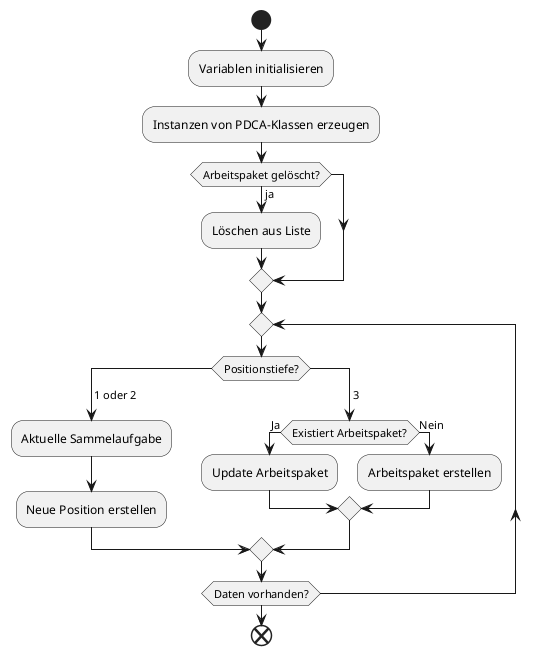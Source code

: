 @startuml transfer


start
:Variablen initialisieren;
:Instanzen von PDCA-Klassen erzeugen;
if(Arbeitspaket gelöscht?)then(ja)
    :Löschen aus Liste;
endif
repeat
switch (Positionstiefe?)
case ( 1 oder 2)
    :Aktuelle Sammelaufgabe;
    :Neue Position erstellen;
case( 3)
    If(Existiert Arbeitspaket?)then(Ja)
        :Update Arbeitspaket;
    else(Nein)
        :Arbeitspaket erstellen;
    endif
endswitch
repeatwhile(Daten vorhanden?)
end



@enduml